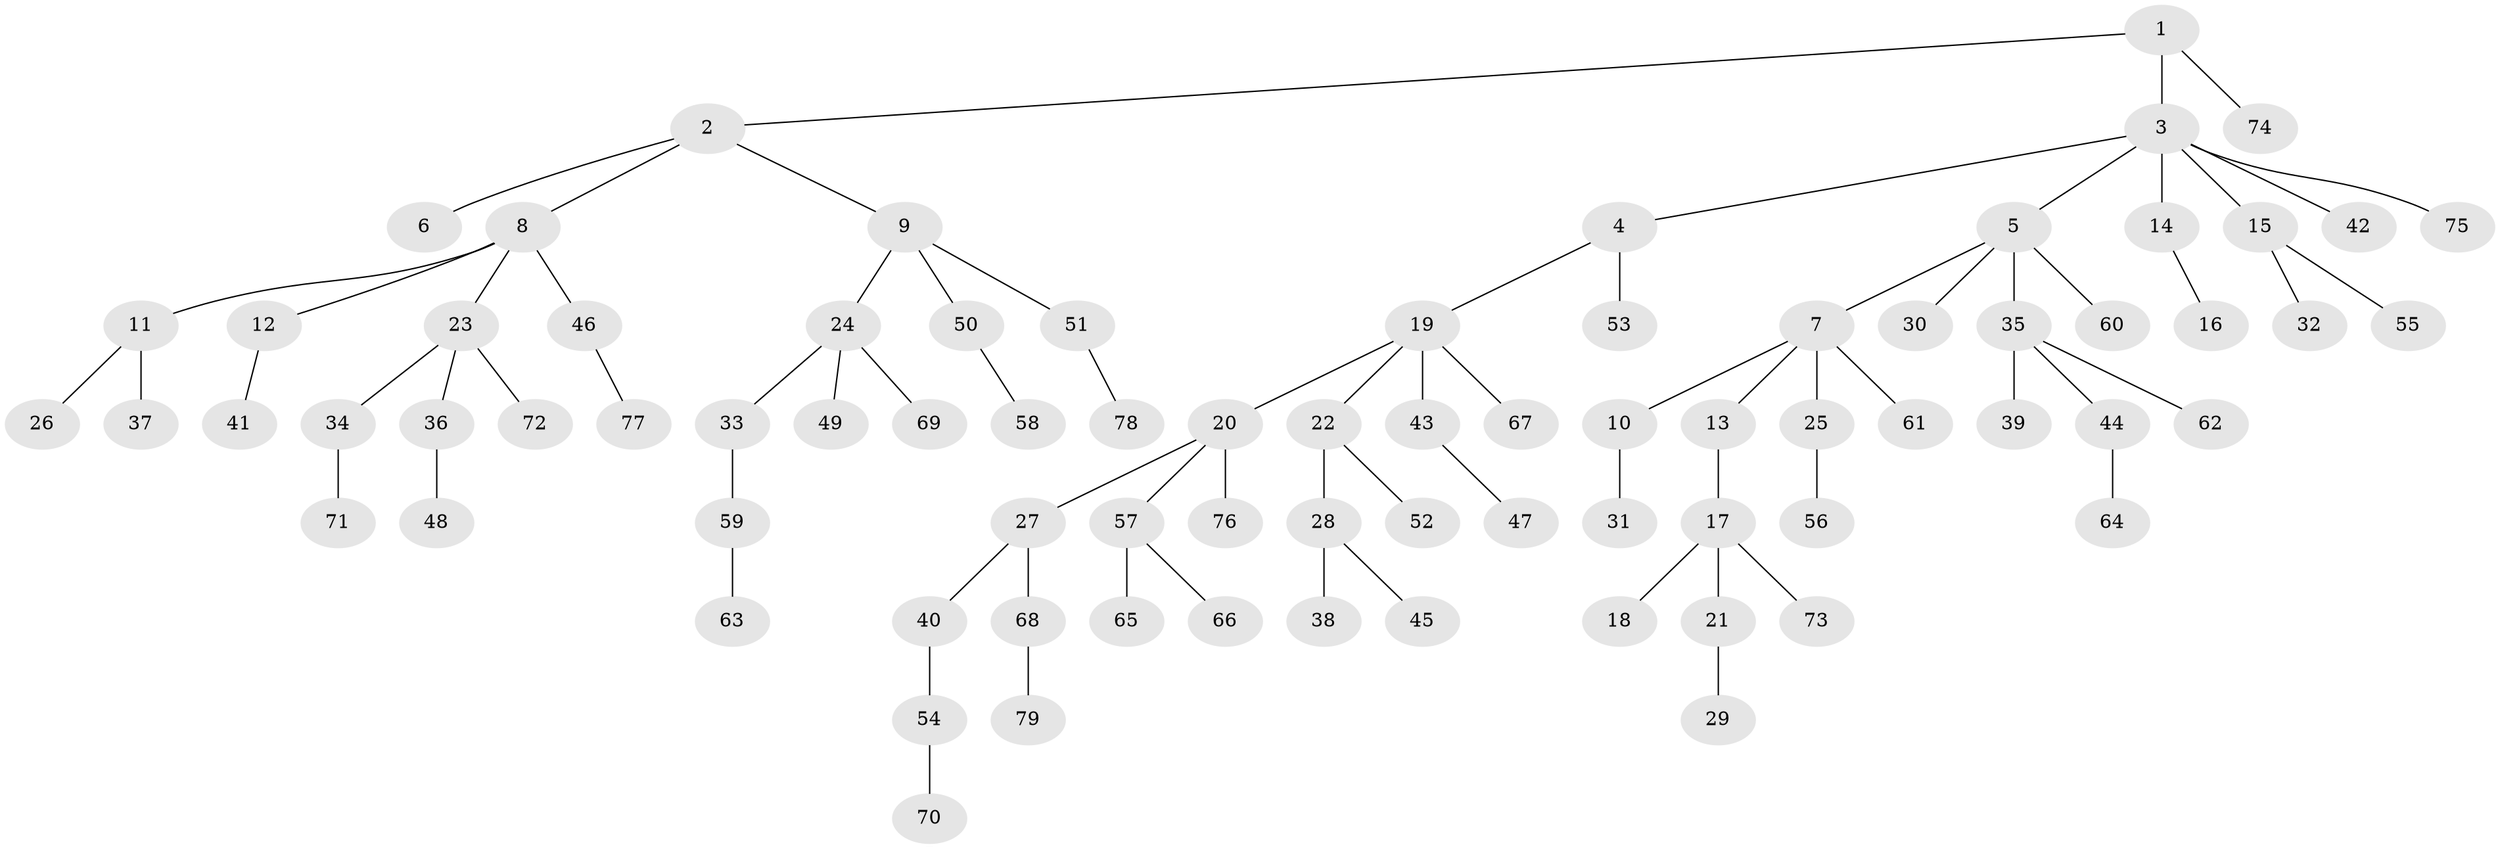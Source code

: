 // coarse degree distribution, {2: 0.13043478260869565, 1: 0.8260869565217391, 19: 0.043478260869565216}
// Generated by graph-tools (version 1.1) at 2025/56/03/04/25 21:56:29]
// undirected, 79 vertices, 78 edges
graph export_dot {
graph [start="1"]
  node [color=gray90,style=filled];
  1;
  2;
  3;
  4;
  5;
  6;
  7;
  8;
  9;
  10;
  11;
  12;
  13;
  14;
  15;
  16;
  17;
  18;
  19;
  20;
  21;
  22;
  23;
  24;
  25;
  26;
  27;
  28;
  29;
  30;
  31;
  32;
  33;
  34;
  35;
  36;
  37;
  38;
  39;
  40;
  41;
  42;
  43;
  44;
  45;
  46;
  47;
  48;
  49;
  50;
  51;
  52;
  53;
  54;
  55;
  56;
  57;
  58;
  59;
  60;
  61;
  62;
  63;
  64;
  65;
  66;
  67;
  68;
  69;
  70;
  71;
  72;
  73;
  74;
  75;
  76;
  77;
  78;
  79;
  1 -- 2;
  1 -- 3;
  1 -- 74;
  2 -- 6;
  2 -- 8;
  2 -- 9;
  3 -- 4;
  3 -- 5;
  3 -- 14;
  3 -- 15;
  3 -- 42;
  3 -- 75;
  4 -- 19;
  4 -- 53;
  5 -- 7;
  5 -- 30;
  5 -- 35;
  5 -- 60;
  7 -- 10;
  7 -- 13;
  7 -- 25;
  7 -- 61;
  8 -- 11;
  8 -- 12;
  8 -- 23;
  8 -- 46;
  9 -- 24;
  9 -- 50;
  9 -- 51;
  10 -- 31;
  11 -- 26;
  11 -- 37;
  12 -- 41;
  13 -- 17;
  14 -- 16;
  15 -- 32;
  15 -- 55;
  17 -- 18;
  17 -- 21;
  17 -- 73;
  19 -- 20;
  19 -- 22;
  19 -- 43;
  19 -- 67;
  20 -- 27;
  20 -- 57;
  20 -- 76;
  21 -- 29;
  22 -- 28;
  22 -- 52;
  23 -- 34;
  23 -- 36;
  23 -- 72;
  24 -- 33;
  24 -- 49;
  24 -- 69;
  25 -- 56;
  27 -- 40;
  27 -- 68;
  28 -- 38;
  28 -- 45;
  33 -- 59;
  34 -- 71;
  35 -- 39;
  35 -- 44;
  35 -- 62;
  36 -- 48;
  40 -- 54;
  43 -- 47;
  44 -- 64;
  46 -- 77;
  50 -- 58;
  51 -- 78;
  54 -- 70;
  57 -- 65;
  57 -- 66;
  59 -- 63;
  68 -- 79;
}
